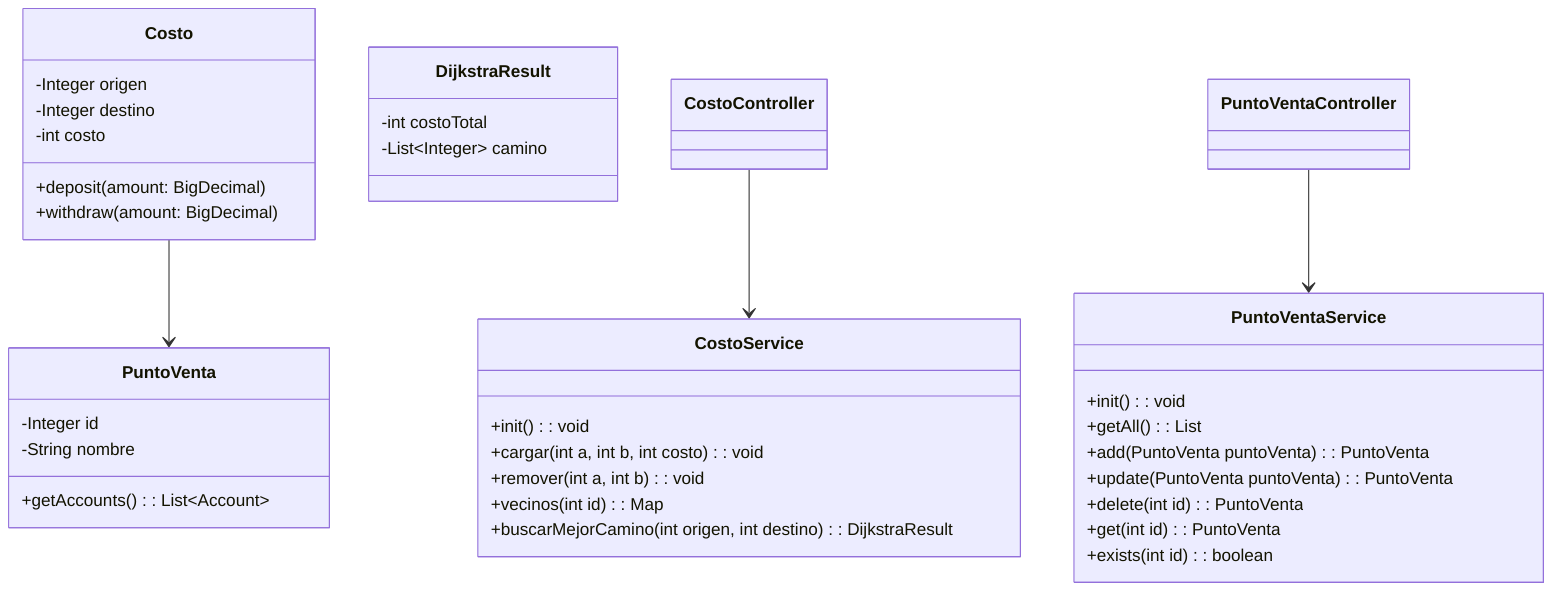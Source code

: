 classDiagram
    %% Entidades principales
    class PuntoVenta {
        -Integer id
        -String nombre
        +getAccounts(): List~Account~
    }

    class Costo {
        -Integer origen
        -Integer destino
        -int costo
        +deposit(amount: BigDecimal)
        +withdraw(amount: BigDecimal)
    }

    class DijkstraResult {
        -int costoTotal
        -List~Integer~ camino
    }

    %% Servicios
    class CostoService {
        +init(): void
		+cargar(int a, int b, int costo): void
		+remover(int a, int b): void
		+vecinos(int id): Map<Integer, Integer>
		+buscarMejorCamino(int origen, int destino): DijkstraResult
    }

    class PuntoVentaService {
        +init(): void
		+getAll(): List<PuntoVenta>
		+add(PuntoVenta puntoVenta): PuntoVenta
		+update(PuntoVenta puntoVenta): PuntoVenta
		+delete(int id): PuntoVenta
		+get(int id): PuntoVenta
		+exists(int id): boolean
    }

    %% Controladores
    class CostoController
    class PuntoVentaController

    %% Relaciones
    Costo --> PuntoVenta

    CostoController --> CostoService
    PuntoVentaController --> PuntoVentaService